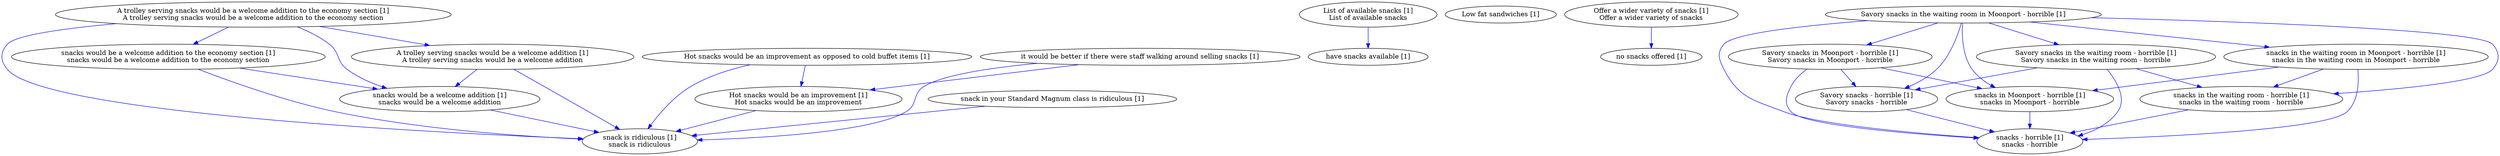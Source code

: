 digraph collapsedGraph {
"A trolley serving snacks would be a welcome addition to the economy section [1]\nA trolley serving snacks would be a welcome addition to the economy section""A trolley serving snacks would be a welcome addition [1]\nA trolley serving snacks would be a welcome addition""snacks would be a welcome addition [1]\nsnacks would be a welcome addition""snacks would be a welcome addition to the economy section [1]\nsnacks would be a welcome addition to the economy section""Hot snacks would be an improvement as opposed to cold buffet items [1]""Hot snacks would be an improvement [1]\nHot snacks would be an improvement""List of available snacks [1]\nList of available snacks""Low fat sandwiches [1]""Offer a wider variety of snacks [1]\nOffer a wider variety of snacks""Savory snacks in the waiting room in Moonport - horrible [1]""Savory snacks in Moonport - horrible [1]\nSavory snacks in Moonport - horrible""Savory snacks - horrible [1]\nSavory snacks - horrible""snacks - horrible [1]\nsnacks - horrible""snacks in Moonport - horrible [1]\nsnacks in Moonport - horrible""Savory snacks in the waiting room - horrible [1]\nSavory snacks in the waiting room - horrible""snacks in the waiting room - horrible [1]\nsnacks in the waiting room - horrible""snacks in the waiting room in Moonport - horrible [1]\nsnacks in the waiting room in Moonport - horrible""have snacks available [1]""it would be better if there were staff walking around selling snacks [1]""no snacks offered [1]""snack in your Standard Magnum class is ridiculous [1]""snack is ridiculous [1]\nsnack is ridiculous""snacks would be a welcome addition to the economy section [1]\nsnacks would be a welcome addition to the economy section" -> "snack is ridiculous [1]\nsnack is ridiculous" [color=blue]
"List of available snacks [1]\nList of available snacks" -> "have snacks available [1]" [color=blue]
"snacks would be a welcome addition [1]\nsnacks would be a welcome addition" -> "snack is ridiculous [1]\nsnack is ridiculous" [color=blue]
"it would be better if there were staff walking around selling snacks [1]" -> "Hot snacks would be an improvement [1]\nHot snacks would be an improvement" [color=blue]
"A trolley serving snacks would be a welcome addition [1]\nA trolley serving snacks would be a welcome addition" -> "snack is ridiculous [1]\nsnack is ridiculous" [color=blue]
"Hot snacks would be an improvement as opposed to cold buffet items [1]" -> "snack is ridiculous [1]\nsnack is ridiculous" [color=blue]
"Offer a wider variety of snacks [1]\nOffer a wider variety of snacks" -> "no snacks offered [1]" [color=blue]
"it would be better if there were staff walking around selling snacks [1]" -> "snack is ridiculous [1]\nsnack is ridiculous" [color=blue]
"Hot snacks would be an improvement [1]\nHot snacks would be an improvement" -> "snack is ridiculous [1]\nsnack is ridiculous" [color=blue]
"A trolley serving snacks would be a welcome addition to the economy section [1]\nA trolley serving snacks would be a welcome addition to the economy section" -> "snack is ridiculous [1]\nsnack is ridiculous" [color=blue]
"A trolley serving snacks would be a welcome addition to the economy section [1]\nA trolley serving snacks would be a welcome addition to the economy section" -> "A trolley serving snacks would be a welcome addition [1]\nA trolley serving snacks would be a welcome addition" [color=blue]
"A trolley serving snacks would be a welcome addition [1]\nA trolley serving snacks would be a welcome addition" -> "snacks would be a welcome addition [1]\nsnacks would be a welcome addition" [color=blue]
"A trolley serving snacks would be a welcome addition to the economy section [1]\nA trolley serving snacks would be a welcome addition to the economy section" -> "snacks would be a welcome addition to the economy section [1]\nsnacks would be a welcome addition to the economy section" [color=blue]
"snacks would be a welcome addition to the economy section [1]\nsnacks would be a welcome addition to the economy section" -> "snacks would be a welcome addition [1]\nsnacks would be a welcome addition" [color=blue]
"A trolley serving snacks would be a welcome addition to the economy section [1]\nA trolley serving snacks would be a welcome addition to the economy section" -> "snacks would be a welcome addition [1]\nsnacks would be a welcome addition" [color=blue]
"Hot snacks would be an improvement as opposed to cold buffet items [1]" -> "Hot snacks would be an improvement [1]\nHot snacks would be an improvement" [color=blue]
"Savory snacks in the waiting room in Moonport - horrible [1]" -> "Savory snacks in Moonport - horrible [1]\nSavory snacks in Moonport - horrible" [color=blue]
"Savory snacks in Moonport - horrible [1]\nSavory snacks in Moonport - horrible" -> "Savory snacks - horrible [1]\nSavory snacks - horrible" [color=blue]
"Savory snacks - horrible [1]\nSavory snacks - horrible" -> "snacks - horrible [1]\nsnacks - horrible" [color=blue]
"Savory snacks in Moonport - horrible [1]\nSavory snacks in Moonport - horrible" -> "snacks in Moonport - horrible [1]\nsnacks in Moonport - horrible" [color=blue]
"snacks in Moonport - horrible [1]\nsnacks in Moonport - horrible" -> "snacks - horrible [1]\nsnacks - horrible" [color=blue]
"Savory snacks in the waiting room in Moonport - horrible [1]" -> "Savory snacks in the waiting room - horrible [1]\nSavory snacks in the waiting room - horrible" [color=blue]
"Savory snacks in the waiting room - horrible [1]\nSavory snacks in the waiting room - horrible" -> "Savory snacks - horrible [1]\nSavory snacks - horrible" [color=blue]
"Savory snacks in the waiting room - horrible [1]\nSavory snacks in the waiting room - horrible" -> "snacks in the waiting room - horrible [1]\nsnacks in the waiting room - horrible" [color=blue]
"snacks in the waiting room - horrible [1]\nsnacks in the waiting room - horrible" -> "snacks - horrible [1]\nsnacks - horrible" [color=blue]
"Savory snacks in the waiting room in Moonport - horrible [1]" -> "snacks in the waiting room in Moonport - horrible [1]\nsnacks in the waiting room in Moonport - horrible" [color=blue]
"snacks in the waiting room in Moonport - horrible [1]\nsnacks in the waiting room in Moonport - horrible" -> "snacks in Moonport - horrible [1]\nsnacks in Moonport - horrible" [color=blue]
"snacks in the waiting room in Moonport - horrible [1]\nsnacks in the waiting room in Moonport - horrible" -> "snacks in the waiting room - horrible [1]\nsnacks in the waiting room - horrible" [color=blue]
"Savory snacks in the waiting room in Moonport - horrible [1]" -> "snacks in Moonport - horrible [1]\nsnacks in Moonport - horrible" [color=blue]
"Savory snacks in the waiting room in Moonport - horrible [1]" -> "Savory snacks - horrible [1]\nSavory snacks - horrible" [color=blue]
"Savory snacks in the waiting room in Moonport - horrible [1]" -> "snacks in the waiting room - horrible [1]\nsnacks in the waiting room - horrible" [color=blue]
"Savory snacks in Moonport - horrible [1]\nSavory snacks in Moonport - horrible" -> "snacks - horrible [1]\nsnacks - horrible" [color=blue]
"Savory snacks in the waiting room - horrible [1]\nSavory snacks in the waiting room - horrible" -> "snacks - horrible [1]\nsnacks - horrible" [color=blue]
"snacks in the waiting room in Moonport - horrible [1]\nsnacks in the waiting room in Moonport - horrible" -> "snacks - horrible [1]\nsnacks - horrible" [color=blue]
"Savory snacks in the waiting room in Moonport - horrible [1]" -> "snacks - horrible [1]\nsnacks - horrible" [color=blue]
"snack in your Standard Magnum class is ridiculous [1]" -> "snack is ridiculous [1]\nsnack is ridiculous" [color=blue]
}